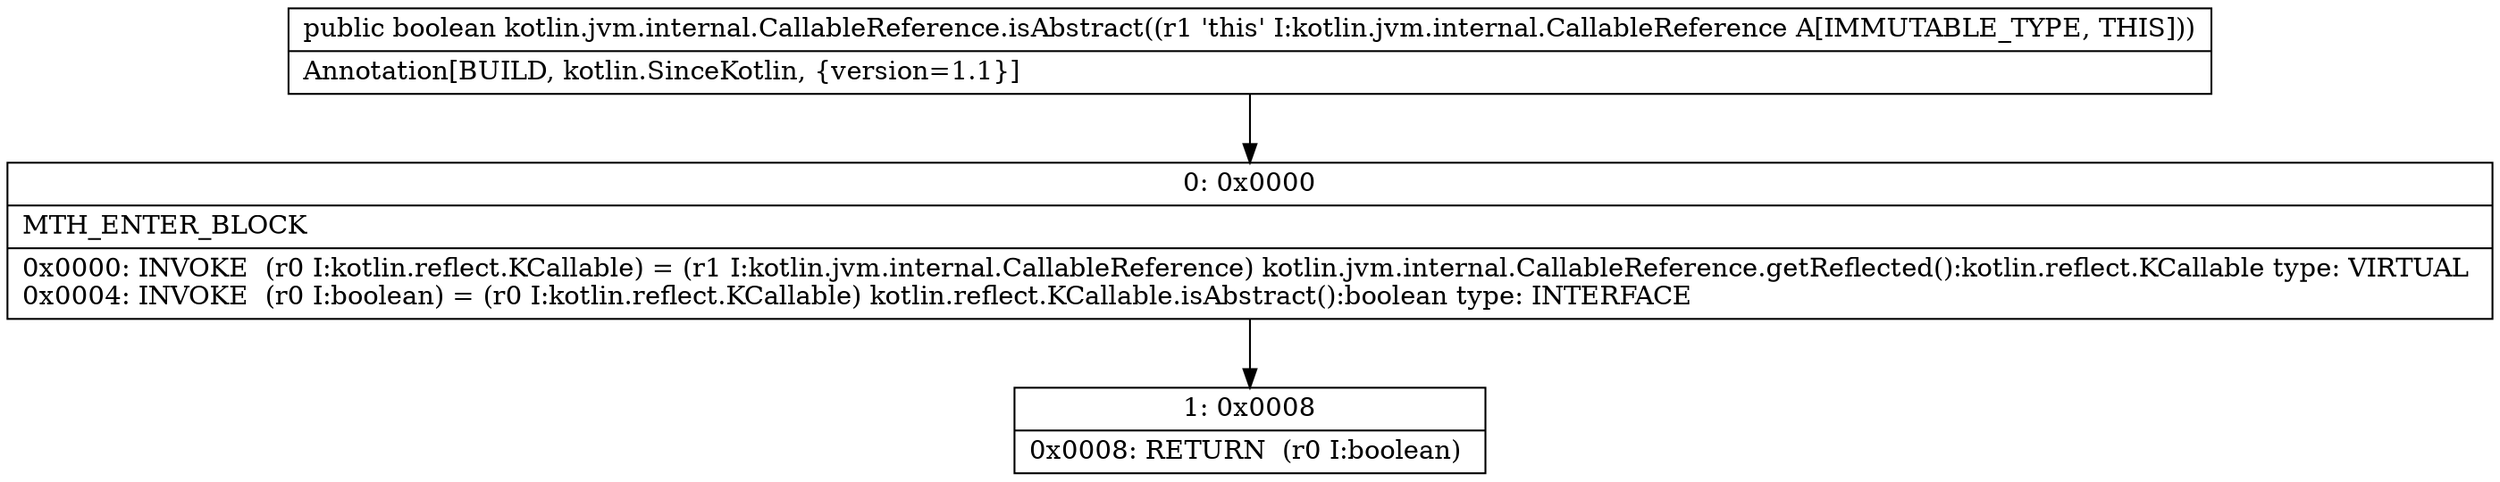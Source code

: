 digraph "CFG forkotlin.jvm.internal.CallableReference.isAbstract()Z" {
Node_0 [shape=record,label="{0\:\ 0x0000|MTH_ENTER_BLOCK\l|0x0000: INVOKE  (r0 I:kotlin.reflect.KCallable) = (r1 I:kotlin.jvm.internal.CallableReference) kotlin.jvm.internal.CallableReference.getReflected():kotlin.reflect.KCallable type: VIRTUAL \l0x0004: INVOKE  (r0 I:boolean) = (r0 I:kotlin.reflect.KCallable) kotlin.reflect.KCallable.isAbstract():boolean type: INTERFACE \l}"];
Node_1 [shape=record,label="{1\:\ 0x0008|0x0008: RETURN  (r0 I:boolean) \l}"];
MethodNode[shape=record,label="{public boolean kotlin.jvm.internal.CallableReference.isAbstract((r1 'this' I:kotlin.jvm.internal.CallableReference A[IMMUTABLE_TYPE, THIS]))  | Annotation[BUILD, kotlin.SinceKotlin, \{version=1.1\}]\l}"];
MethodNode -> Node_0;
Node_0 -> Node_1;
}

